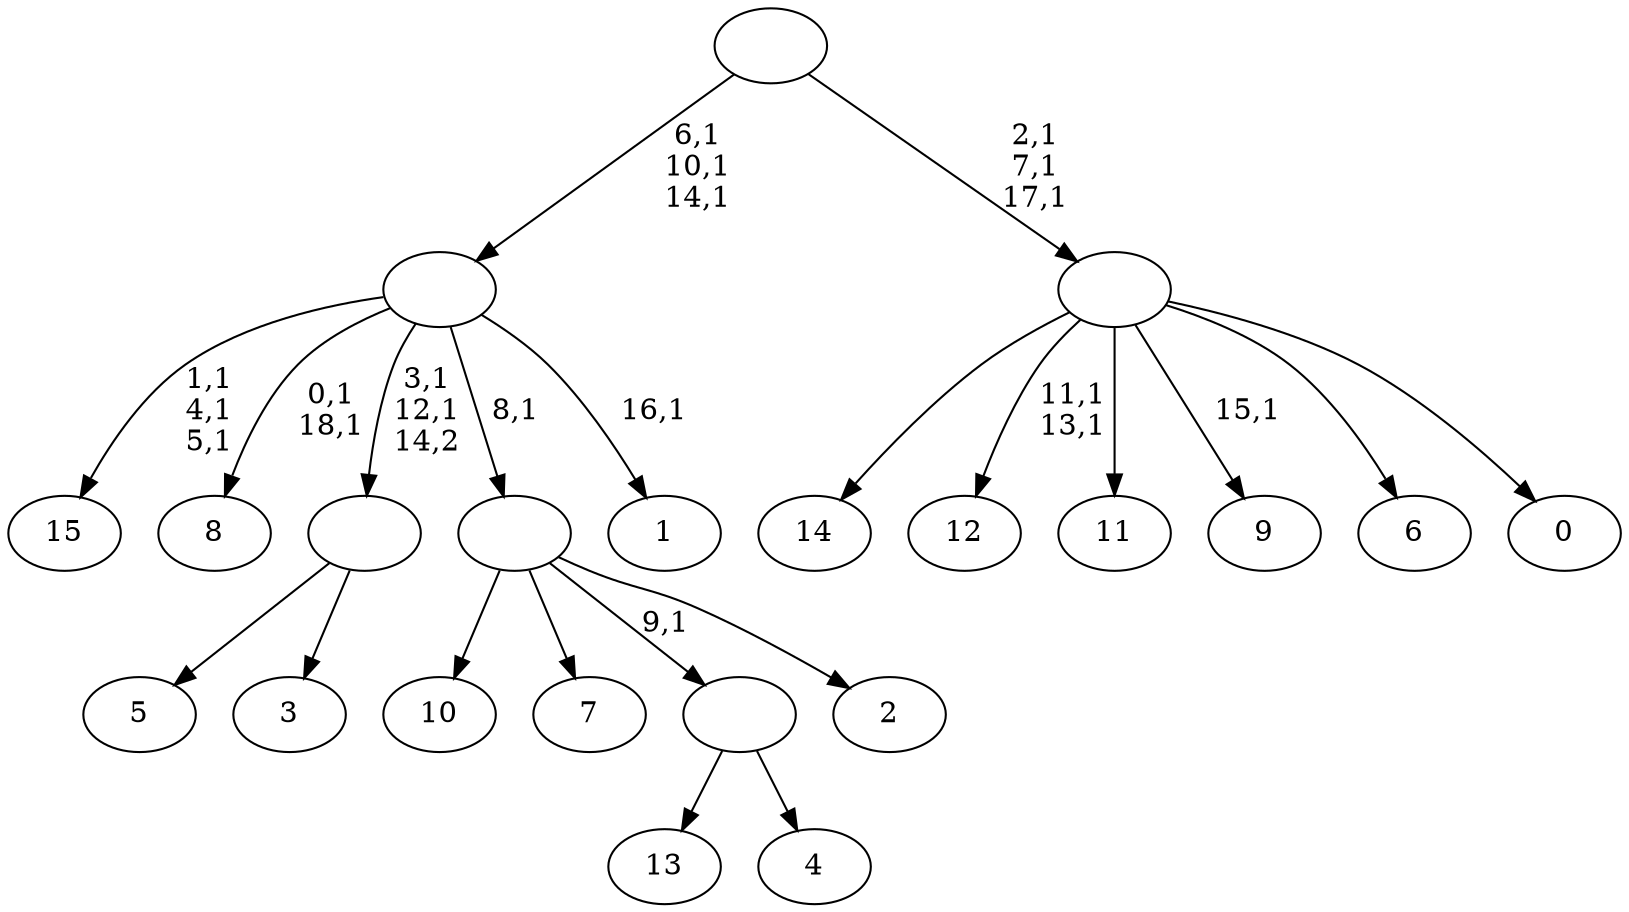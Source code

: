 digraph T {
	35 [label="15"]
	31 [label="14"]
	30 [label="13"]
	29 [label="12"]
	26 [label="11"]
	25 [label="10"]
	24 [label="9"]
	22 [label="8"]
	19 [label="7"]
	18 [label="6"]
	17 [label="5"]
	16 [label="4"]
	15 [label=""]
	14 [label="3"]
	13 [label=""]
	11 [label="2"]
	10 [label=""]
	9 [label="1"]
	7 [label=""]
	4 [label="0"]
	3 [label=""]
	0 [label=""]
	15 -> 30 [label=""]
	15 -> 16 [label=""]
	13 -> 17 [label=""]
	13 -> 14 [label=""]
	10 -> 25 [label=""]
	10 -> 19 [label=""]
	10 -> 15 [label="9,1"]
	10 -> 11 [label=""]
	7 -> 9 [label="16,1"]
	7 -> 13 [label="3,1\n12,1\n14,2"]
	7 -> 22 [label="0,1\n18,1"]
	7 -> 35 [label="1,1\n4,1\n5,1"]
	7 -> 10 [label="8,1"]
	3 -> 24 [label="15,1"]
	3 -> 29 [label="11,1\n13,1"]
	3 -> 31 [label=""]
	3 -> 26 [label=""]
	3 -> 18 [label=""]
	3 -> 4 [label=""]
	0 -> 3 [label="2,1\n7,1\n17,1"]
	0 -> 7 [label="6,1\n10,1\n14,1"]
}
